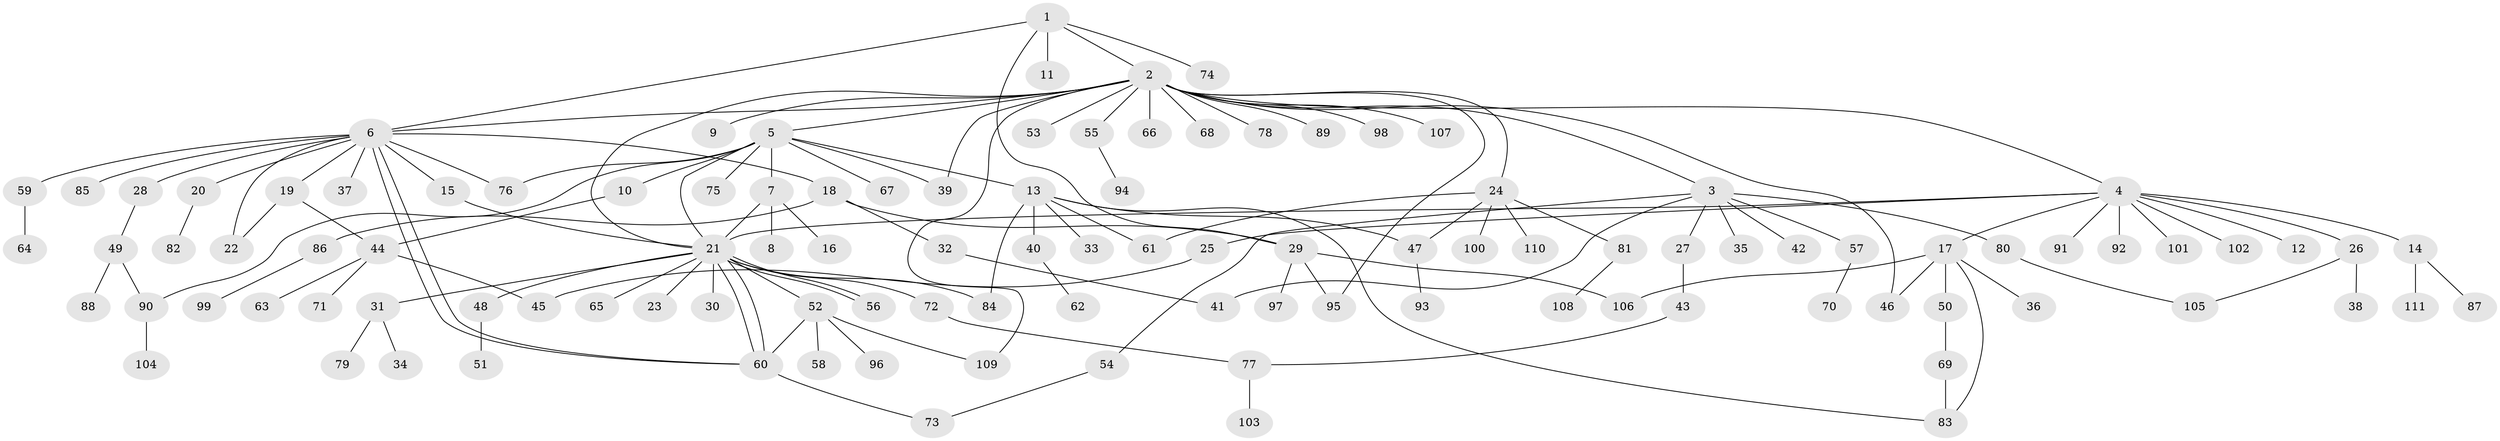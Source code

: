// coarse degree distribution, {4: 0.0379746835443038, 19: 0.012658227848101266, 8: 0.012658227848101266, 10: 0.012658227848101266, 11: 0.012658227848101266, 13: 0.012658227848101266, 3: 0.0379746835443038, 1: 0.5443037974683544, 2: 0.22784810126582278, 7: 0.012658227848101266, 6: 0.02531645569620253, 17: 0.012658227848101266, 5: 0.0379746835443038}
// Generated by graph-tools (version 1.1) at 2025/41/03/06/25 10:41:45]
// undirected, 111 vertices, 140 edges
graph export_dot {
graph [start="1"]
  node [color=gray90,style=filled];
  1;
  2;
  3;
  4;
  5;
  6;
  7;
  8;
  9;
  10;
  11;
  12;
  13;
  14;
  15;
  16;
  17;
  18;
  19;
  20;
  21;
  22;
  23;
  24;
  25;
  26;
  27;
  28;
  29;
  30;
  31;
  32;
  33;
  34;
  35;
  36;
  37;
  38;
  39;
  40;
  41;
  42;
  43;
  44;
  45;
  46;
  47;
  48;
  49;
  50;
  51;
  52;
  53;
  54;
  55;
  56;
  57;
  58;
  59;
  60;
  61;
  62;
  63;
  64;
  65;
  66;
  67;
  68;
  69;
  70;
  71;
  72;
  73;
  74;
  75;
  76;
  77;
  78;
  79;
  80;
  81;
  82;
  83;
  84;
  85;
  86;
  87;
  88;
  89;
  90;
  91;
  92;
  93;
  94;
  95;
  96;
  97;
  98;
  99;
  100;
  101;
  102;
  103;
  104;
  105;
  106;
  107;
  108;
  109;
  110;
  111;
  1 -- 2;
  1 -- 6;
  1 -- 11;
  1 -- 29;
  1 -- 74;
  2 -- 3;
  2 -- 4;
  2 -- 5;
  2 -- 6;
  2 -- 9;
  2 -- 21;
  2 -- 24;
  2 -- 39;
  2 -- 46;
  2 -- 53;
  2 -- 55;
  2 -- 66;
  2 -- 68;
  2 -- 78;
  2 -- 89;
  2 -- 95;
  2 -- 98;
  2 -- 107;
  2 -- 109;
  3 -- 27;
  3 -- 35;
  3 -- 41;
  3 -- 42;
  3 -- 54;
  3 -- 57;
  3 -- 80;
  4 -- 12;
  4 -- 14;
  4 -- 17;
  4 -- 21;
  4 -- 25;
  4 -- 26;
  4 -- 91;
  4 -- 92;
  4 -- 101;
  4 -- 102;
  5 -- 7;
  5 -- 10;
  5 -- 13;
  5 -- 21;
  5 -- 39;
  5 -- 67;
  5 -- 75;
  5 -- 76;
  5 -- 90;
  6 -- 15;
  6 -- 18;
  6 -- 19;
  6 -- 20;
  6 -- 22;
  6 -- 28;
  6 -- 37;
  6 -- 59;
  6 -- 60;
  6 -- 60;
  6 -- 76;
  6 -- 85;
  7 -- 8;
  7 -- 16;
  7 -- 21;
  10 -- 44;
  13 -- 33;
  13 -- 40;
  13 -- 47;
  13 -- 61;
  13 -- 83;
  13 -- 84;
  14 -- 87;
  14 -- 111;
  15 -- 21;
  17 -- 36;
  17 -- 46;
  17 -- 50;
  17 -- 83;
  17 -- 106;
  18 -- 29;
  18 -- 32;
  18 -- 86;
  19 -- 22;
  19 -- 44;
  20 -- 82;
  21 -- 23;
  21 -- 30;
  21 -- 31;
  21 -- 48;
  21 -- 52;
  21 -- 56;
  21 -- 56;
  21 -- 60;
  21 -- 60;
  21 -- 65;
  21 -- 72;
  21 -- 84;
  24 -- 47;
  24 -- 61;
  24 -- 81;
  24 -- 100;
  24 -- 110;
  25 -- 45;
  26 -- 38;
  26 -- 105;
  27 -- 43;
  28 -- 49;
  29 -- 95;
  29 -- 97;
  29 -- 106;
  31 -- 34;
  31 -- 79;
  32 -- 41;
  40 -- 62;
  43 -- 77;
  44 -- 45;
  44 -- 63;
  44 -- 71;
  47 -- 93;
  48 -- 51;
  49 -- 88;
  49 -- 90;
  50 -- 69;
  52 -- 58;
  52 -- 60;
  52 -- 96;
  52 -- 109;
  54 -- 73;
  55 -- 94;
  57 -- 70;
  59 -- 64;
  60 -- 73;
  69 -- 83;
  72 -- 77;
  77 -- 103;
  80 -- 105;
  81 -- 108;
  86 -- 99;
  90 -- 104;
}
